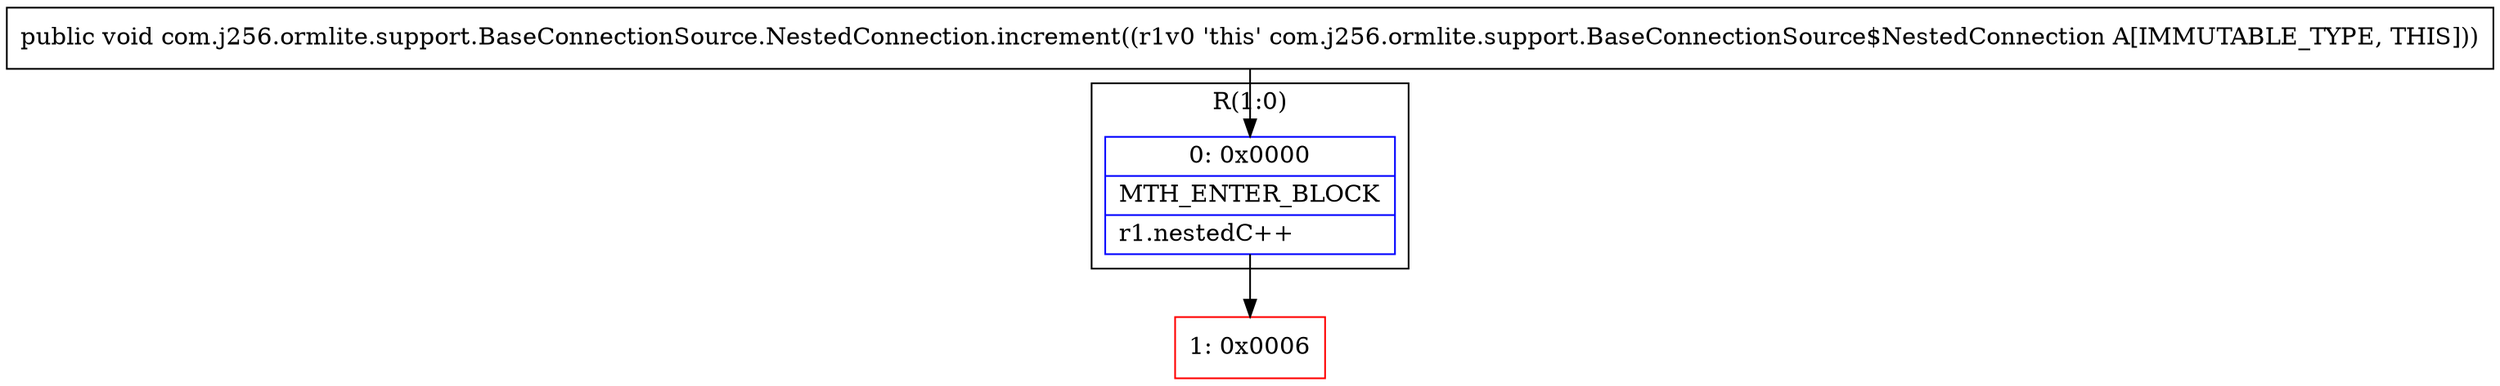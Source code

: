 digraph "CFG forcom.j256.ormlite.support.BaseConnectionSource.NestedConnection.increment()V" {
subgraph cluster_Region_255951607 {
label = "R(1:0)";
node [shape=record,color=blue];
Node_0 [shape=record,label="{0\:\ 0x0000|MTH_ENTER_BLOCK\l|r1.nestedC++\l}"];
}
Node_1 [shape=record,color=red,label="{1\:\ 0x0006}"];
MethodNode[shape=record,label="{public void com.j256.ormlite.support.BaseConnectionSource.NestedConnection.increment((r1v0 'this' com.j256.ormlite.support.BaseConnectionSource$NestedConnection A[IMMUTABLE_TYPE, THIS])) }"];
MethodNode -> Node_0;
Node_0 -> Node_1;
}

